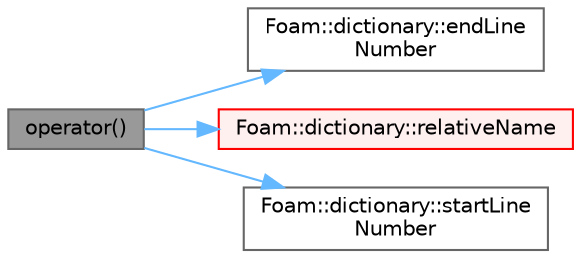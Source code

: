 digraph "operator()"
{
 // LATEX_PDF_SIZE
  bgcolor="transparent";
  edge [fontname=Helvetica,fontsize=10,labelfontname=Helvetica,labelfontsize=10];
  node [fontname=Helvetica,fontsize=10,shape=box,height=0.2,width=0.4];
  rankdir="LR";
  Node1 [id="Node000001",label="operator()",height=0.2,width=0.4,color="gray40", fillcolor="grey60", style="filled", fontcolor="black",tooltip=" "];
  Node1 -> Node2 [id="edge1_Node000001_Node000002",color="steelblue1",style="solid",tooltip=" "];
  Node2 [id="Node000002",label="Foam::dictionary::endLine\lNumber",height=0.2,width=0.4,color="grey40", fillcolor="white", style="filled",URL="$classFoam_1_1dictionary.html#aadf8bab0cf212259a7b89bb557090139",tooltip=" "];
  Node1 -> Node3 [id="edge2_Node000001_Node000003",color="steelblue1",style="solid",tooltip=" "];
  Node3 [id="Node000003",label="Foam::dictionary::relativeName",height=0.2,width=0.4,color="red", fillcolor="#FFF0F0", style="filled",URL="$classFoam_1_1dictionary.html#a57bbff44162829f82a1a1c7a545f261d",tooltip=" "];
  Node1 -> Node8 [id="edge3_Node000001_Node000008",color="steelblue1",style="solid",tooltip=" "];
  Node8 [id="Node000008",label="Foam::dictionary::startLine\lNumber",height=0.2,width=0.4,color="grey40", fillcolor="white", style="filled",URL="$classFoam_1_1dictionary.html#ae600f44c2d45e1a41238ffe3a3bcd102",tooltip=" "];
}
